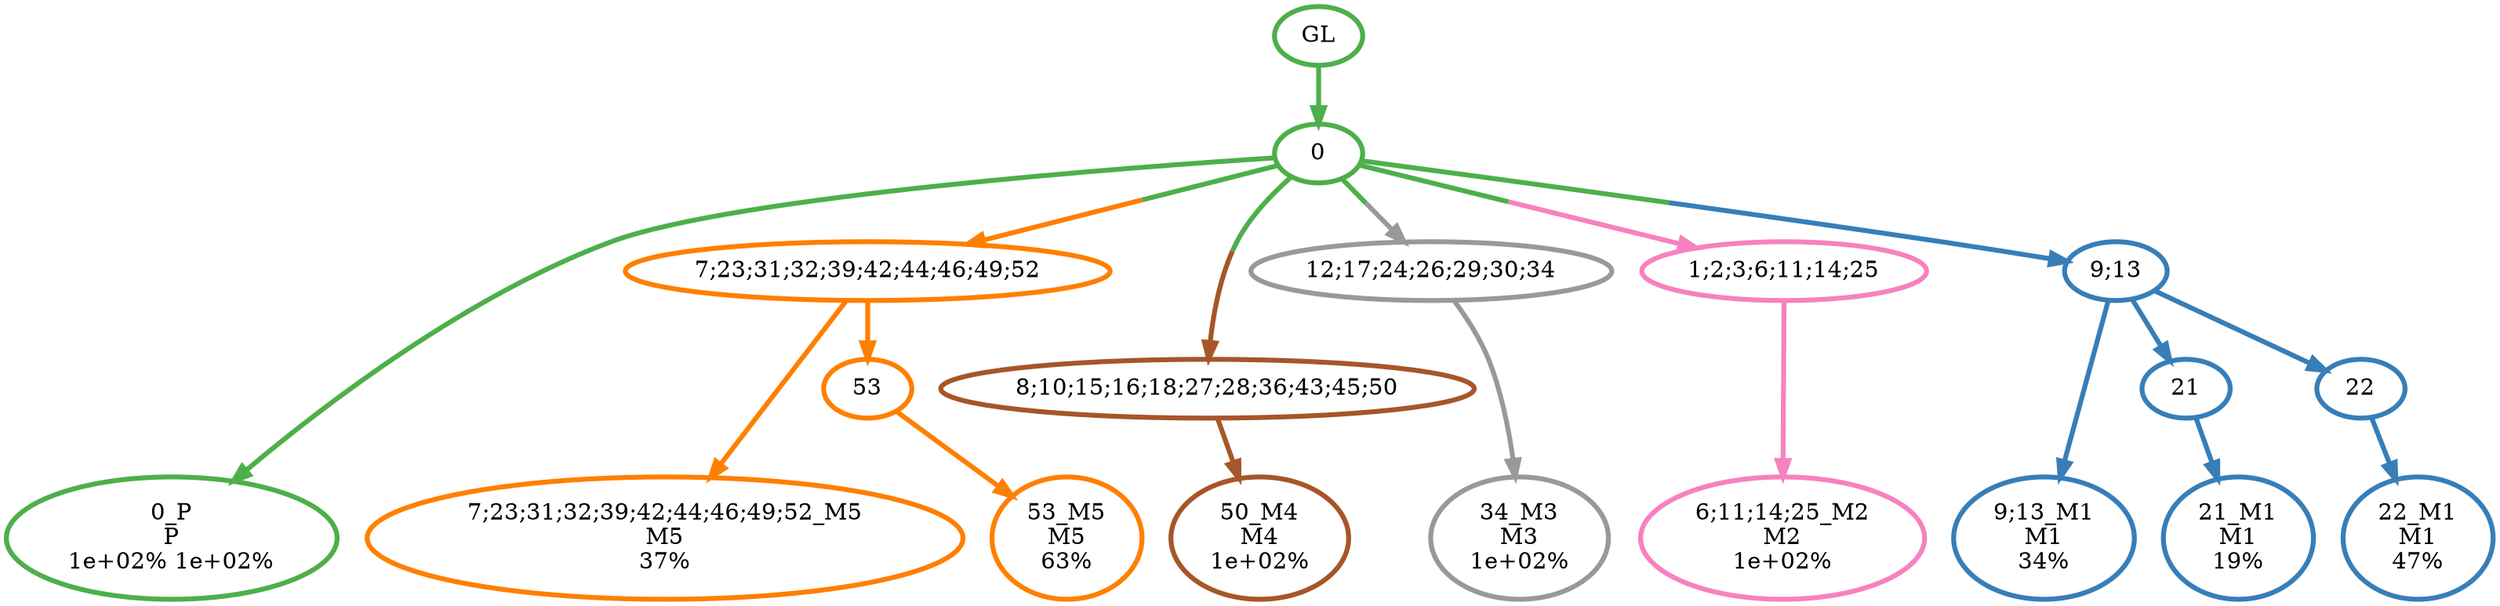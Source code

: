 digraph T {
	{
		rank=same
		16 [penwidth=3,colorscheme=set19,color=3,label="0_P\nP\n1e+02% 1e+02%"]
		15 [penwidth=3,colorscheme=set19,color=2,label="9;13_M1\nM1\n34%"]
		13 [penwidth=3,colorscheme=set19,color=2,label="21_M1\nM1\n19%"]
		11 [penwidth=3,colorscheme=set19,color=2,label="22_M1\nM1\n47%"]
		10 [penwidth=3,colorscheme=set19,color=8,label="6;11;14;25_M2\nM2\n1e+02%"]
		9 [penwidth=3,colorscheme=set19,color=9,label="34_M3\nM3\n1e+02%"]
		8 [penwidth=3,colorscheme=set19,color=7,label="50_M4\nM4\n1e+02%"]
		7 [penwidth=3,colorscheme=set19,color=5,label="7;23;31;32;39;42;44;46;49;52_M5\nM5\n37%"]
		5 [penwidth=3,colorscheme=set19,color=5,label="53_M5\nM5\n63%"]
	}
	18 [penwidth=3,colorscheme=set19,color=3,label="GL"]
	17 [penwidth=3,colorscheme=set19,color=3,label="0"]
	14 [penwidth=3,colorscheme=set19,color=2,label="21"]
	12 [penwidth=3,colorscheme=set19,color=2,label="22"]
	6 [penwidth=3,colorscheme=set19,color=5,label="53"]
	4 [penwidth=3,colorscheme=set19,color=5,label="7;23;31;32;39;42;44;46;49;52"]
	3 [penwidth=3,colorscheme=set19,color=7,label="8;10;15;16;18;27;28;36;43;45;50"]
	2 [penwidth=3,colorscheme=set19,color=9,label="12;17;24;26;29;30;34"]
	1 [penwidth=3,colorscheme=set19,color=8,label="1;2;3;6;11;14;25"]
	0 [penwidth=3,colorscheme=set19,color=2,label="9;13"]
	18 -> 17 [penwidth=3,colorscheme=set19,color=3]
	17 -> 16 [penwidth=3,colorscheme=set19,color=3]
	17 -> 4 [penwidth=3,colorscheme=set19,color="3;0.5:5"]
	17 -> 3 [penwidth=3,colorscheme=set19,color="3;0.5:7"]
	17 -> 2 [penwidth=3,colorscheme=set19,color="3;0.5:9"]
	17 -> 1 [penwidth=3,colorscheme=set19,color="3;0.5:8"]
	17 -> 0 [penwidth=3,colorscheme=set19,color="3;0.5:2"]
	14 -> 13 [penwidth=3,colorscheme=set19,color=2]
	12 -> 11 [penwidth=3,colorscheme=set19,color=2]
	6 -> 5 [penwidth=3,colorscheme=set19,color=5]
	4 -> 7 [penwidth=3,colorscheme=set19,color=5]
	4 -> 6 [penwidth=3,colorscheme=set19,color=5]
	3 -> 8 [penwidth=3,colorscheme=set19,color=7]
	2 -> 9 [penwidth=3,colorscheme=set19,color=9]
	1 -> 10 [penwidth=3,colorscheme=set19,color=8]
	0 -> 15 [penwidth=3,colorscheme=set19,color=2]
	0 -> 14 [penwidth=3,colorscheme=set19,color=2]
	0 -> 12 [penwidth=3,colorscheme=set19,color=2]
}

